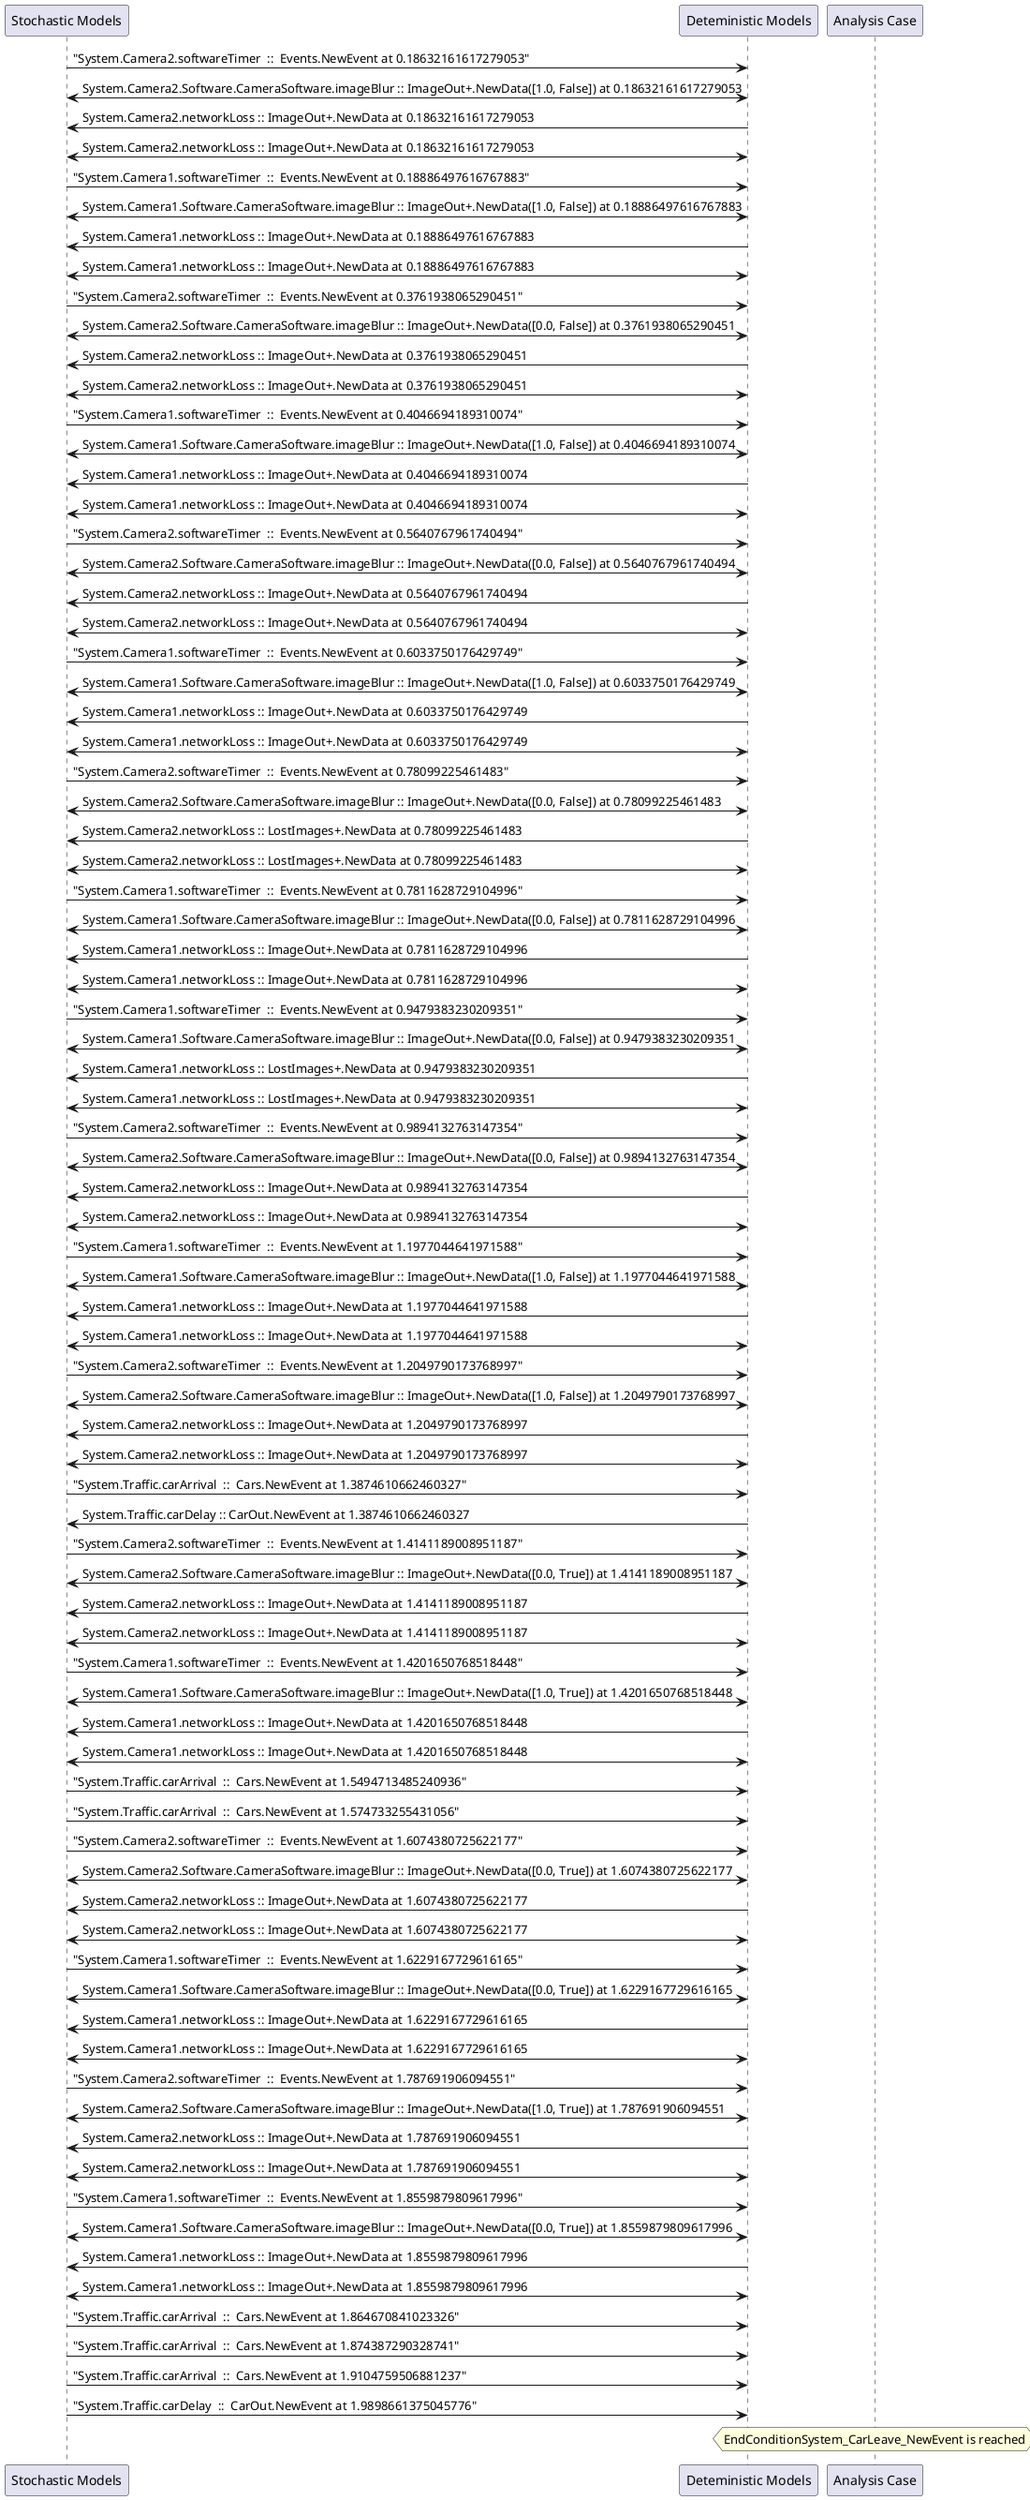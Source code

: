 
	@startuml
	participant "Stochastic Models" as stochmodel
	participant "Deteministic Models" as detmodel
	participant "Analysis Case" as analysis
	{30653_stop} stochmodel -> detmodel : "System.Camera2.softwareTimer  ::  Events.NewEvent at 0.18632161617279053"
detmodel <-> stochmodel : System.Camera2.Software.CameraSoftware.imageBlur :: ImageOut+.NewData([1.0, False]) at 0.18632161617279053
detmodel -> stochmodel : System.Camera2.networkLoss :: ImageOut+.NewData at 0.18632161617279053
detmodel <-> stochmodel : System.Camera2.networkLoss :: ImageOut+.NewData at 0.18632161617279053
{30638_stop} stochmodel -> detmodel : "System.Camera1.softwareTimer  ::  Events.NewEvent at 0.18886497616767883"
detmodel <-> stochmodel : System.Camera1.Software.CameraSoftware.imageBlur :: ImageOut+.NewData([1.0, False]) at 0.18886497616767883
detmodel -> stochmodel : System.Camera1.networkLoss :: ImageOut+.NewData at 0.18886497616767883
detmodel <-> stochmodel : System.Camera1.networkLoss :: ImageOut+.NewData at 0.18886497616767883
{30654_stop} stochmodel -> detmodel : "System.Camera2.softwareTimer  ::  Events.NewEvent at 0.3761938065290451"
detmodel <-> stochmodel : System.Camera2.Software.CameraSoftware.imageBlur :: ImageOut+.NewData([0.0, False]) at 0.3761938065290451
detmodel -> stochmodel : System.Camera2.networkLoss :: ImageOut+.NewData at 0.3761938065290451
detmodel <-> stochmodel : System.Camera2.networkLoss :: ImageOut+.NewData at 0.3761938065290451
{30639_stop} stochmodel -> detmodel : "System.Camera1.softwareTimer  ::  Events.NewEvent at 0.4046694189310074"
detmodel <-> stochmodel : System.Camera1.Software.CameraSoftware.imageBlur :: ImageOut+.NewData([1.0, False]) at 0.4046694189310074
detmodel -> stochmodel : System.Camera1.networkLoss :: ImageOut+.NewData at 0.4046694189310074
detmodel <-> stochmodel : System.Camera1.networkLoss :: ImageOut+.NewData at 0.4046694189310074
{30655_stop} stochmodel -> detmodel : "System.Camera2.softwareTimer  ::  Events.NewEvent at 0.5640767961740494"
detmodel <-> stochmodel : System.Camera2.Software.CameraSoftware.imageBlur :: ImageOut+.NewData([0.0, False]) at 0.5640767961740494
detmodel -> stochmodel : System.Camera2.networkLoss :: ImageOut+.NewData at 0.5640767961740494
detmodel <-> stochmodel : System.Camera2.networkLoss :: ImageOut+.NewData at 0.5640767961740494
{30640_stop} stochmodel -> detmodel : "System.Camera1.softwareTimer  ::  Events.NewEvent at 0.6033750176429749"
detmodel <-> stochmodel : System.Camera1.Software.CameraSoftware.imageBlur :: ImageOut+.NewData([1.0, False]) at 0.6033750176429749
detmodel -> stochmodel : System.Camera1.networkLoss :: ImageOut+.NewData at 0.6033750176429749
detmodel <-> stochmodel : System.Camera1.networkLoss :: ImageOut+.NewData at 0.6033750176429749
{30656_stop} stochmodel -> detmodel : "System.Camera2.softwareTimer  ::  Events.NewEvent at 0.78099225461483"
detmodel <-> stochmodel : System.Camera2.Software.CameraSoftware.imageBlur :: ImageOut+.NewData([0.0, False]) at 0.78099225461483
detmodel -> stochmodel : System.Camera2.networkLoss :: LostImages+.NewData at 0.78099225461483
detmodel <-> stochmodel : System.Camera2.networkLoss :: LostImages+.NewData at 0.78099225461483
{30641_stop} stochmodel -> detmodel : "System.Camera1.softwareTimer  ::  Events.NewEvent at 0.7811628729104996"
detmodel <-> stochmodel : System.Camera1.Software.CameraSoftware.imageBlur :: ImageOut+.NewData([0.0, False]) at 0.7811628729104996
detmodel -> stochmodel : System.Camera1.networkLoss :: ImageOut+.NewData at 0.7811628729104996
detmodel <-> stochmodel : System.Camera1.networkLoss :: ImageOut+.NewData at 0.7811628729104996
{30642_stop} stochmodel -> detmodel : "System.Camera1.softwareTimer  ::  Events.NewEvent at 0.9479383230209351"
detmodel <-> stochmodel : System.Camera1.Software.CameraSoftware.imageBlur :: ImageOut+.NewData([0.0, False]) at 0.9479383230209351
detmodel -> stochmodel : System.Camera1.networkLoss :: LostImages+.NewData at 0.9479383230209351
detmodel <-> stochmodel : System.Camera1.networkLoss :: LostImages+.NewData at 0.9479383230209351
{30657_stop} stochmodel -> detmodel : "System.Camera2.softwareTimer  ::  Events.NewEvent at 0.9894132763147354"
detmodel <-> stochmodel : System.Camera2.Software.CameraSoftware.imageBlur :: ImageOut+.NewData([0.0, False]) at 0.9894132763147354
detmodel -> stochmodel : System.Camera2.networkLoss :: ImageOut+.NewData at 0.9894132763147354
detmodel <-> stochmodel : System.Camera2.networkLoss :: ImageOut+.NewData at 0.9894132763147354
{30643_stop} stochmodel -> detmodel : "System.Camera1.softwareTimer  ::  Events.NewEvent at 1.1977044641971588"
detmodel <-> stochmodel : System.Camera1.Software.CameraSoftware.imageBlur :: ImageOut+.NewData([1.0, False]) at 1.1977044641971588
detmodel -> stochmodel : System.Camera1.networkLoss :: ImageOut+.NewData at 1.1977044641971588
detmodel <-> stochmodel : System.Camera1.networkLoss :: ImageOut+.NewData at 1.1977044641971588
{30658_stop} stochmodel -> detmodel : "System.Camera2.softwareTimer  ::  Events.NewEvent at 1.2049790173768997"
detmodel <-> stochmodel : System.Camera2.Software.CameraSoftware.imageBlur :: ImageOut+.NewData([1.0, False]) at 1.2049790173768997
detmodel -> stochmodel : System.Camera2.networkLoss :: ImageOut+.NewData at 1.2049790173768997
detmodel <-> stochmodel : System.Camera2.networkLoss :: ImageOut+.NewData at 1.2049790173768997
{30669_stop} stochmodel -> detmodel : "System.Traffic.carArrival  ::  Cars.NewEvent at 1.3874610662460327"
{30679_start} detmodel -> stochmodel : System.Traffic.carDelay :: CarOut.NewEvent at 1.3874610662460327
{30659_stop} stochmodel -> detmodel : "System.Camera2.softwareTimer  ::  Events.NewEvent at 1.4141189008951187"
detmodel <-> stochmodel : System.Camera2.Software.CameraSoftware.imageBlur :: ImageOut+.NewData([0.0, True]) at 1.4141189008951187
detmodel -> stochmodel : System.Camera2.networkLoss :: ImageOut+.NewData at 1.4141189008951187
detmodel <-> stochmodel : System.Camera2.networkLoss :: ImageOut+.NewData at 1.4141189008951187
{30644_stop} stochmodel -> detmodel : "System.Camera1.softwareTimer  ::  Events.NewEvent at 1.4201650768518448"
detmodel <-> stochmodel : System.Camera1.Software.CameraSoftware.imageBlur :: ImageOut+.NewData([1.0, True]) at 1.4201650768518448
detmodel -> stochmodel : System.Camera1.networkLoss :: ImageOut+.NewData at 1.4201650768518448
detmodel <-> stochmodel : System.Camera1.networkLoss :: ImageOut+.NewData at 1.4201650768518448
{30670_stop} stochmodel -> detmodel : "System.Traffic.carArrival  ::  Cars.NewEvent at 1.5494713485240936"
{30671_stop} stochmodel -> detmodel : "System.Traffic.carArrival  ::  Cars.NewEvent at 1.574733255431056"
{30660_stop} stochmodel -> detmodel : "System.Camera2.softwareTimer  ::  Events.NewEvent at 1.6074380725622177"
detmodel <-> stochmodel : System.Camera2.Software.CameraSoftware.imageBlur :: ImageOut+.NewData([0.0, True]) at 1.6074380725622177
detmodel -> stochmodel : System.Camera2.networkLoss :: ImageOut+.NewData at 1.6074380725622177
detmodel <-> stochmodel : System.Camera2.networkLoss :: ImageOut+.NewData at 1.6074380725622177
{30645_stop} stochmodel -> detmodel : "System.Camera1.softwareTimer  ::  Events.NewEvent at 1.6229167729616165"
detmodel <-> stochmodel : System.Camera1.Software.CameraSoftware.imageBlur :: ImageOut+.NewData([0.0, True]) at 1.6229167729616165
detmodel -> stochmodel : System.Camera1.networkLoss :: ImageOut+.NewData at 1.6229167729616165
detmodel <-> stochmodel : System.Camera1.networkLoss :: ImageOut+.NewData at 1.6229167729616165
{30661_stop} stochmodel -> detmodel : "System.Camera2.softwareTimer  ::  Events.NewEvent at 1.787691906094551"
detmodel <-> stochmodel : System.Camera2.Software.CameraSoftware.imageBlur :: ImageOut+.NewData([1.0, True]) at 1.787691906094551
detmodel -> stochmodel : System.Camera2.networkLoss :: ImageOut+.NewData at 1.787691906094551
detmodel <-> stochmodel : System.Camera2.networkLoss :: ImageOut+.NewData at 1.787691906094551
{30646_stop} stochmodel -> detmodel : "System.Camera1.softwareTimer  ::  Events.NewEvent at 1.8559879809617996"
detmodel <-> stochmodel : System.Camera1.Software.CameraSoftware.imageBlur :: ImageOut+.NewData([0.0, True]) at 1.8559879809617996
detmodel -> stochmodel : System.Camera1.networkLoss :: ImageOut+.NewData at 1.8559879809617996
detmodel <-> stochmodel : System.Camera1.networkLoss :: ImageOut+.NewData at 1.8559879809617996
{30672_stop} stochmodel -> detmodel : "System.Traffic.carArrival  ::  Cars.NewEvent at 1.864670841023326"
{30673_stop} stochmodel -> detmodel : "System.Traffic.carArrival  ::  Cars.NewEvent at 1.874387290328741"
{30674_stop} stochmodel -> detmodel : "System.Traffic.carArrival  ::  Cars.NewEvent at 1.9104759506881237"
{30679_stop} stochmodel -> detmodel : "System.Traffic.carDelay  ::  CarOut.NewEvent at 1.9898661375045776"
{30679_start} <-> {30679_stop} : delay
hnote over analysis 
EndConditionSystem_CarLeave_NewEvent is reached
endnote
@enduml